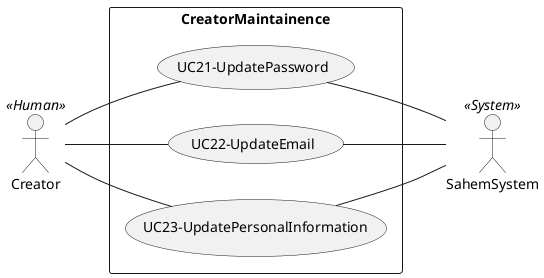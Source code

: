 @startuml CreatorMaintainence
left to right direction
skinparam packageStyle rectangle
actor Creator as A3 << Human >>
actor SahemSystem as A6 << System >>

' usecase (UC4-ShareToSocialMedia) as UC4
' A1 -- (UC4)
' (UC4) -- A6

rectangle CreatorMaintainence {
    usecase (UC21-UpdatePassword) as UC21
    usecase (UC22-UpdateEmail) as UC22
    usecase (UC23-UpdatePersonalInformation) as UC23
    A3 -- (UC21) 
    A3 -- (UC22)
    A3 -- (UC23)

    (UC21) -- A6
    (UC22) -- A6
    (UC23) -- A6

}

@enduml
